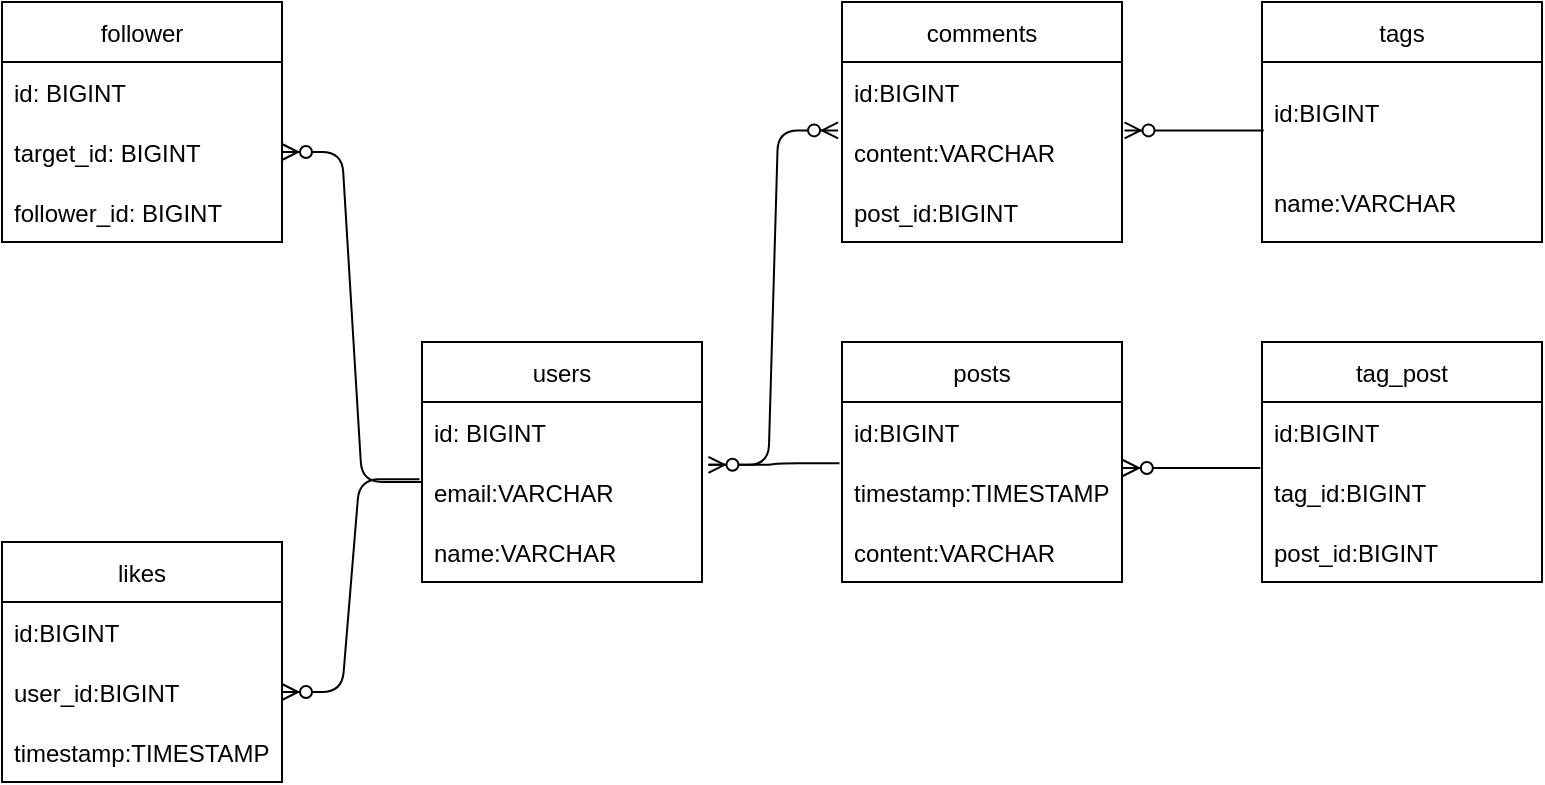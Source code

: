 <mxfile version="15.3.7" type="github">
  <diagram id="R2lEEEUBdFMjLlhIrx00" name="Page-1">
    <mxGraphModel dx="1038" dy="521" grid="1" gridSize="10" guides="1" tooltips="1" connect="1" arrows="1" fold="1" page="1" pageScale="1" pageWidth="850" pageHeight="1100" math="0" shadow="0" extFonts="Permanent Marker^https://fonts.googleapis.com/css?family=Permanent+Marker">
      <root>
        <mxCell id="0" />
        <mxCell id="1" parent="0" />
        <mxCell id="KUdnE2TVgdZEnrR7aXJT-4" value="follower" style="swimlane;fontStyle=0;childLayout=stackLayout;horizontal=1;startSize=30;horizontalStack=0;resizeParent=1;resizeParentMax=0;resizeLast=0;collapsible=1;marginBottom=0;" vertex="1" parent="1">
          <mxGeometry x="100" y="120" width="140" height="120" as="geometry" />
        </mxCell>
        <mxCell id="KUdnE2TVgdZEnrR7aXJT-5" value="id: BIGINT" style="text;strokeColor=none;fillColor=none;align=left;verticalAlign=middle;spacingLeft=4;spacingRight=4;overflow=hidden;points=[[0,0.5],[1,0.5]];portConstraint=eastwest;rotatable=0;" vertex="1" parent="KUdnE2TVgdZEnrR7aXJT-4">
          <mxGeometry y="30" width="140" height="30" as="geometry" />
        </mxCell>
        <mxCell id="KUdnE2TVgdZEnrR7aXJT-6" value="target_id: BIGINT" style="text;strokeColor=none;fillColor=none;align=left;verticalAlign=middle;spacingLeft=4;spacingRight=4;overflow=hidden;points=[[0,0.5],[1,0.5]];portConstraint=eastwest;rotatable=0;" vertex="1" parent="KUdnE2TVgdZEnrR7aXJT-4">
          <mxGeometry y="60" width="140" height="30" as="geometry" />
        </mxCell>
        <mxCell id="KUdnE2TVgdZEnrR7aXJT-7" value="follower_id: BIGINT" style="text;strokeColor=none;fillColor=none;align=left;verticalAlign=middle;spacingLeft=4;spacingRight=4;overflow=hidden;points=[[0,0.5],[1,0.5]];portConstraint=eastwest;rotatable=0;" vertex="1" parent="KUdnE2TVgdZEnrR7aXJT-4">
          <mxGeometry y="90" width="140" height="30" as="geometry" />
        </mxCell>
        <mxCell id="KUdnE2TVgdZEnrR7aXJT-8" value="users" style="swimlane;fontStyle=0;childLayout=stackLayout;horizontal=1;startSize=30;horizontalStack=0;resizeParent=1;resizeParentMax=0;resizeLast=0;collapsible=1;marginBottom=0;" vertex="1" parent="1">
          <mxGeometry x="310" y="290" width="140" height="120" as="geometry" />
        </mxCell>
        <mxCell id="KUdnE2TVgdZEnrR7aXJT-9" value="id: BIGINT" style="text;strokeColor=none;fillColor=none;align=left;verticalAlign=middle;spacingLeft=4;spacingRight=4;overflow=hidden;points=[[0,0.5],[1,0.5]];portConstraint=eastwest;rotatable=0;" vertex="1" parent="KUdnE2TVgdZEnrR7aXJT-8">
          <mxGeometry y="30" width="140" height="30" as="geometry" />
        </mxCell>
        <mxCell id="KUdnE2TVgdZEnrR7aXJT-10" value="email:VARCHAR" style="text;strokeColor=none;fillColor=none;align=left;verticalAlign=middle;spacingLeft=4;spacingRight=4;overflow=hidden;points=[[0,0.5],[1,0.5]];portConstraint=eastwest;rotatable=0;" vertex="1" parent="KUdnE2TVgdZEnrR7aXJT-8">
          <mxGeometry y="60" width="140" height="30" as="geometry" />
        </mxCell>
        <mxCell id="KUdnE2TVgdZEnrR7aXJT-11" value="name:VARCHAR" style="text;strokeColor=none;fillColor=none;align=left;verticalAlign=middle;spacingLeft=4;spacingRight=4;overflow=hidden;points=[[0,0.5],[1,0.5]];portConstraint=eastwest;rotatable=0;" vertex="1" parent="KUdnE2TVgdZEnrR7aXJT-8">
          <mxGeometry y="90" width="140" height="30" as="geometry" />
        </mxCell>
        <mxCell id="KUdnE2TVgdZEnrR7aXJT-16" value="" style="edgeStyle=entityRelationEdgeStyle;fontSize=12;html=1;endArrow=ERzeroToMany;endFill=1;exitX=0;exitY=0.333;exitDx=0;exitDy=0;exitPerimeter=0;" edge="1" parent="1" source="KUdnE2TVgdZEnrR7aXJT-10" target="KUdnE2TVgdZEnrR7aXJT-6">
          <mxGeometry width="100" height="100" relative="1" as="geometry">
            <mxPoint x="380" y="320" as="sourcePoint" />
            <mxPoint x="480" y="220" as="targetPoint" />
          </mxGeometry>
        </mxCell>
        <mxCell id="KUdnE2TVgdZEnrR7aXJT-17" value="likes" style="swimlane;fontStyle=0;childLayout=stackLayout;horizontal=1;startSize=30;horizontalStack=0;resizeParent=1;resizeParentMax=0;resizeLast=0;collapsible=1;marginBottom=0;" vertex="1" parent="1">
          <mxGeometry x="100" y="390" width="140" height="120" as="geometry" />
        </mxCell>
        <mxCell id="KUdnE2TVgdZEnrR7aXJT-18" value="id:BIGINT" style="text;strokeColor=none;fillColor=none;align=left;verticalAlign=middle;spacingLeft=4;spacingRight=4;overflow=hidden;points=[[0,0.5],[1,0.5]];portConstraint=eastwest;rotatable=0;" vertex="1" parent="KUdnE2TVgdZEnrR7aXJT-17">
          <mxGeometry y="30" width="140" height="30" as="geometry" />
        </mxCell>
        <mxCell id="KUdnE2TVgdZEnrR7aXJT-19" value="user_id:BIGINT" style="text;strokeColor=none;fillColor=none;align=left;verticalAlign=middle;spacingLeft=4;spacingRight=4;overflow=hidden;points=[[0,0.5],[1,0.5]];portConstraint=eastwest;rotatable=0;" vertex="1" parent="KUdnE2TVgdZEnrR7aXJT-17">
          <mxGeometry y="60" width="140" height="30" as="geometry" />
        </mxCell>
        <mxCell id="KUdnE2TVgdZEnrR7aXJT-20" value="timestamp:TIMESTAMP" style="text;strokeColor=none;fillColor=none;align=left;verticalAlign=middle;spacingLeft=4;spacingRight=4;overflow=hidden;points=[[0,0.5],[1,0.5]];portConstraint=eastwest;rotatable=0;" vertex="1" parent="KUdnE2TVgdZEnrR7aXJT-17">
          <mxGeometry y="90" width="140" height="30" as="geometry" />
        </mxCell>
        <mxCell id="KUdnE2TVgdZEnrR7aXJT-21" value="" style="edgeStyle=entityRelationEdgeStyle;fontSize=12;html=1;endArrow=ERzeroToMany;endFill=1;entryX=1;entryY=0.5;entryDx=0;entryDy=0;exitX=-0.009;exitY=0.287;exitDx=0;exitDy=0;exitPerimeter=0;" edge="1" parent="1" source="KUdnE2TVgdZEnrR7aXJT-10" target="KUdnE2TVgdZEnrR7aXJT-19">
          <mxGeometry width="100" height="100" relative="1" as="geometry">
            <mxPoint x="380" y="320" as="sourcePoint" />
            <mxPoint x="480" y="220" as="targetPoint" />
          </mxGeometry>
        </mxCell>
        <mxCell id="KUdnE2TVgdZEnrR7aXJT-22" value="comments" style="swimlane;fontStyle=0;childLayout=stackLayout;horizontal=1;startSize=30;horizontalStack=0;resizeParent=1;resizeParentMax=0;resizeLast=0;collapsible=1;marginBottom=0;" vertex="1" parent="1">
          <mxGeometry x="520" y="120" width="140" height="120" as="geometry" />
        </mxCell>
        <mxCell id="KUdnE2TVgdZEnrR7aXJT-23" value="id:BIGINT" style="text;strokeColor=none;fillColor=none;align=left;verticalAlign=middle;spacingLeft=4;spacingRight=4;overflow=hidden;points=[[0,0.5],[1,0.5]];portConstraint=eastwest;rotatable=0;" vertex="1" parent="KUdnE2TVgdZEnrR7aXJT-22">
          <mxGeometry y="30" width="140" height="30" as="geometry" />
        </mxCell>
        <mxCell id="KUdnE2TVgdZEnrR7aXJT-24" value="content:VARCHAR" style="text;strokeColor=none;fillColor=none;align=left;verticalAlign=middle;spacingLeft=4;spacingRight=4;overflow=hidden;points=[[0,0.5],[1,0.5]];portConstraint=eastwest;rotatable=0;" vertex="1" parent="KUdnE2TVgdZEnrR7aXJT-22">
          <mxGeometry y="60" width="140" height="30" as="geometry" />
        </mxCell>
        <mxCell id="KUdnE2TVgdZEnrR7aXJT-25" value="post_id:BIGINT" style="text;strokeColor=none;fillColor=none;align=left;verticalAlign=middle;spacingLeft=4;spacingRight=4;overflow=hidden;points=[[0,0.5],[1,0.5]];portConstraint=eastwest;rotatable=0;" vertex="1" parent="KUdnE2TVgdZEnrR7aXJT-22">
          <mxGeometry y="90" width="140" height="30" as="geometry" />
        </mxCell>
        <mxCell id="KUdnE2TVgdZEnrR7aXJT-26" value="posts" style="swimlane;fontStyle=0;childLayout=stackLayout;horizontal=1;startSize=30;horizontalStack=0;resizeParent=1;resizeParentMax=0;resizeLast=0;collapsible=1;marginBottom=0;" vertex="1" parent="1">
          <mxGeometry x="520" y="290" width="140" height="120" as="geometry" />
        </mxCell>
        <mxCell id="KUdnE2TVgdZEnrR7aXJT-27" value="id:BIGINT" style="text;strokeColor=none;fillColor=none;align=left;verticalAlign=middle;spacingLeft=4;spacingRight=4;overflow=hidden;points=[[0,0.5],[1,0.5]];portConstraint=eastwest;rotatable=0;" vertex="1" parent="KUdnE2TVgdZEnrR7aXJT-26">
          <mxGeometry y="30" width="140" height="30" as="geometry" />
        </mxCell>
        <mxCell id="KUdnE2TVgdZEnrR7aXJT-28" value="timestamp:TIMESTAMP" style="text;strokeColor=none;fillColor=none;align=left;verticalAlign=middle;spacingLeft=4;spacingRight=4;overflow=hidden;points=[[0,0.5],[1,0.5]];portConstraint=eastwest;rotatable=0;" vertex="1" parent="KUdnE2TVgdZEnrR7aXJT-26">
          <mxGeometry y="60" width="140" height="30" as="geometry" />
        </mxCell>
        <mxCell id="KUdnE2TVgdZEnrR7aXJT-29" value="content:VARCHAR" style="text;strokeColor=none;fillColor=none;align=left;verticalAlign=middle;spacingLeft=4;spacingRight=4;overflow=hidden;points=[[0,0.5],[1,0.5]];portConstraint=eastwest;rotatable=0;" vertex="1" parent="KUdnE2TVgdZEnrR7aXJT-26">
          <mxGeometry y="90" width="140" height="30" as="geometry" />
        </mxCell>
        <mxCell id="KUdnE2TVgdZEnrR7aXJT-30" value="tags" style="swimlane;fontStyle=0;childLayout=stackLayout;horizontal=1;startSize=30;horizontalStack=0;resizeParent=1;resizeParentMax=0;resizeLast=0;collapsible=1;marginBottom=0;" vertex="1" parent="1">
          <mxGeometry x="730" y="120" width="140" height="120" as="geometry" />
        </mxCell>
        <mxCell id="KUdnE2TVgdZEnrR7aXJT-31" value="id:BIGINT" style="text;strokeColor=none;fillColor=none;align=left;verticalAlign=middle;spacingLeft=4;spacingRight=4;overflow=hidden;points=[[0,0.5],[1,0.5]];portConstraint=eastwest;rotatable=0;" vertex="1" parent="KUdnE2TVgdZEnrR7aXJT-30">
          <mxGeometry y="30" width="140" height="50" as="geometry" />
        </mxCell>
        <mxCell id="KUdnE2TVgdZEnrR7aXJT-32" value="name:VARCHAR" style="text;strokeColor=none;fillColor=none;align=left;verticalAlign=middle;spacingLeft=4;spacingRight=4;overflow=hidden;points=[[0,0.5],[1,0.5]];portConstraint=eastwest;rotatable=0;" vertex="1" parent="KUdnE2TVgdZEnrR7aXJT-30">
          <mxGeometry y="80" width="140" height="40" as="geometry" />
        </mxCell>
        <mxCell id="KUdnE2TVgdZEnrR7aXJT-34" value="tag_post" style="swimlane;fontStyle=0;childLayout=stackLayout;horizontal=1;startSize=30;horizontalStack=0;resizeParent=1;resizeParentMax=0;resizeLast=0;collapsible=1;marginBottom=0;" vertex="1" parent="1">
          <mxGeometry x="730" y="290" width="140" height="120" as="geometry" />
        </mxCell>
        <mxCell id="KUdnE2TVgdZEnrR7aXJT-35" value="id:BIGINT" style="text;strokeColor=none;fillColor=none;align=left;verticalAlign=middle;spacingLeft=4;spacingRight=4;overflow=hidden;points=[[0,0.5],[1,0.5]];portConstraint=eastwest;rotatable=0;" vertex="1" parent="KUdnE2TVgdZEnrR7aXJT-34">
          <mxGeometry y="30" width="140" height="30" as="geometry" />
        </mxCell>
        <mxCell id="KUdnE2TVgdZEnrR7aXJT-36" value="tag_id:BIGINT" style="text;strokeColor=none;fillColor=none;align=left;verticalAlign=middle;spacingLeft=4;spacingRight=4;overflow=hidden;points=[[0,0.5],[1,0.5]];portConstraint=eastwest;rotatable=0;" vertex="1" parent="KUdnE2TVgdZEnrR7aXJT-34">
          <mxGeometry y="60" width="140" height="30" as="geometry" />
        </mxCell>
        <mxCell id="KUdnE2TVgdZEnrR7aXJT-37" value="post_id:BIGINT" style="text;strokeColor=none;fillColor=none;align=left;verticalAlign=middle;spacingLeft=4;spacingRight=4;overflow=hidden;points=[[0,0.5],[1,0.5]];portConstraint=eastwest;rotatable=0;" vertex="1" parent="KUdnE2TVgdZEnrR7aXJT-34">
          <mxGeometry y="90" width="140" height="30" as="geometry" />
        </mxCell>
        <mxCell id="KUdnE2TVgdZEnrR7aXJT-38" value="" style="edgeStyle=entityRelationEdgeStyle;fontSize=12;html=1;endArrow=ERzeroToMany;endFill=1;exitX=1.023;exitY=0.047;exitDx=0;exitDy=0;exitPerimeter=0;entryX=-0.014;entryY=0.14;entryDx=0;entryDy=0;entryPerimeter=0;" edge="1" parent="1" source="KUdnE2TVgdZEnrR7aXJT-10" target="KUdnE2TVgdZEnrR7aXJT-24">
          <mxGeometry width="100" height="100" relative="1" as="geometry">
            <mxPoint x="380" y="390" as="sourcePoint" />
            <mxPoint x="480" y="290" as="targetPoint" />
          </mxGeometry>
        </mxCell>
        <mxCell id="KUdnE2TVgdZEnrR7aXJT-39" value="" style="edgeStyle=entityRelationEdgeStyle;fontSize=12;html=1;endArrow=ERzeroToMany;endFill=1;entryX=1.023;entryY=0.047;entryDx=0;entryDy=0;entryPerimeter=0;exitX=-0.009;exitY=0.02;exitDx=0;exitDy=0;exitPerimeter=0;" edge="1" parent="1" source="KUdnE2TVgdZEnrR7aXJT-28" target="KUdnE2TVgdZEnrR7aXJT-10">
          <mxGeometry width="100" height="100" relative="1" as="geometry">
            <mxPoint x="380" y="390" as="sourcePoint" />
            <mxPoint x="480" y="290" as="targetPoint" />
          </mxGeometry>
        </mxCell>
        <mxCell id="KUdnE2TVgdZEnrR7aXJT-40" value="" style="edgeStyle=entityRelationEdgeStyle;fontSize=12;html=1;endArrow=ERzeroToMany;endFill=1;entryX=1.009;entryY=0.14;entryDx=0;entryDy=0;entryPerimeter=0;exitX=0.006;exitY=0.684;exitDx=0;exitDy=0;exitPerimeter=0;" edge="1" parent="1" source="KUdnE2TVgdZEnrR7aXJT-31" target="KUdnE2TVgdZEnrR7aXJT-24">
          <mxGeometry width="100" height="100" relative="1" as="geometry">
            <mxPoint x="380" y="390" as="sourcePoint" />
            <mxPoint x="480" y="290" as="targetPoint" />
          </mxGeometry>
        </mxCell>
        <mxCell id="KUdnE2TVgdZEnrR7aXJT-41" value="" style="edgeStyle=entityRelationEdgeStyle;fontSize=12;html=1;endArrow=ERzeroToMany;endFill=1;entryX=1.003;entryY=0.1;entryDx=0;entryDy=0;entryPerimeter=0;exitX=-0.006;exitY=0.1;exitDx=0;exitDy=0;exitPerimeter=0;" edge="1" parent="1" source="KUdnE2TVgdZEnrR7aXJT-36" target="KUdnE2TVgdZEnrR7aXJT-28">
          <mxGeometry width="100" height="100" relative="1" as="geometry">
            <mxPoint x="380" y="390" as="sourcePoint" />
            <mxPoint x="480" y="290" as="targetPoint" />
          </mxGeometry>
        </mxCell>
      </root>
    </mxGraphModel>
  </diagram>
</mxfile>
